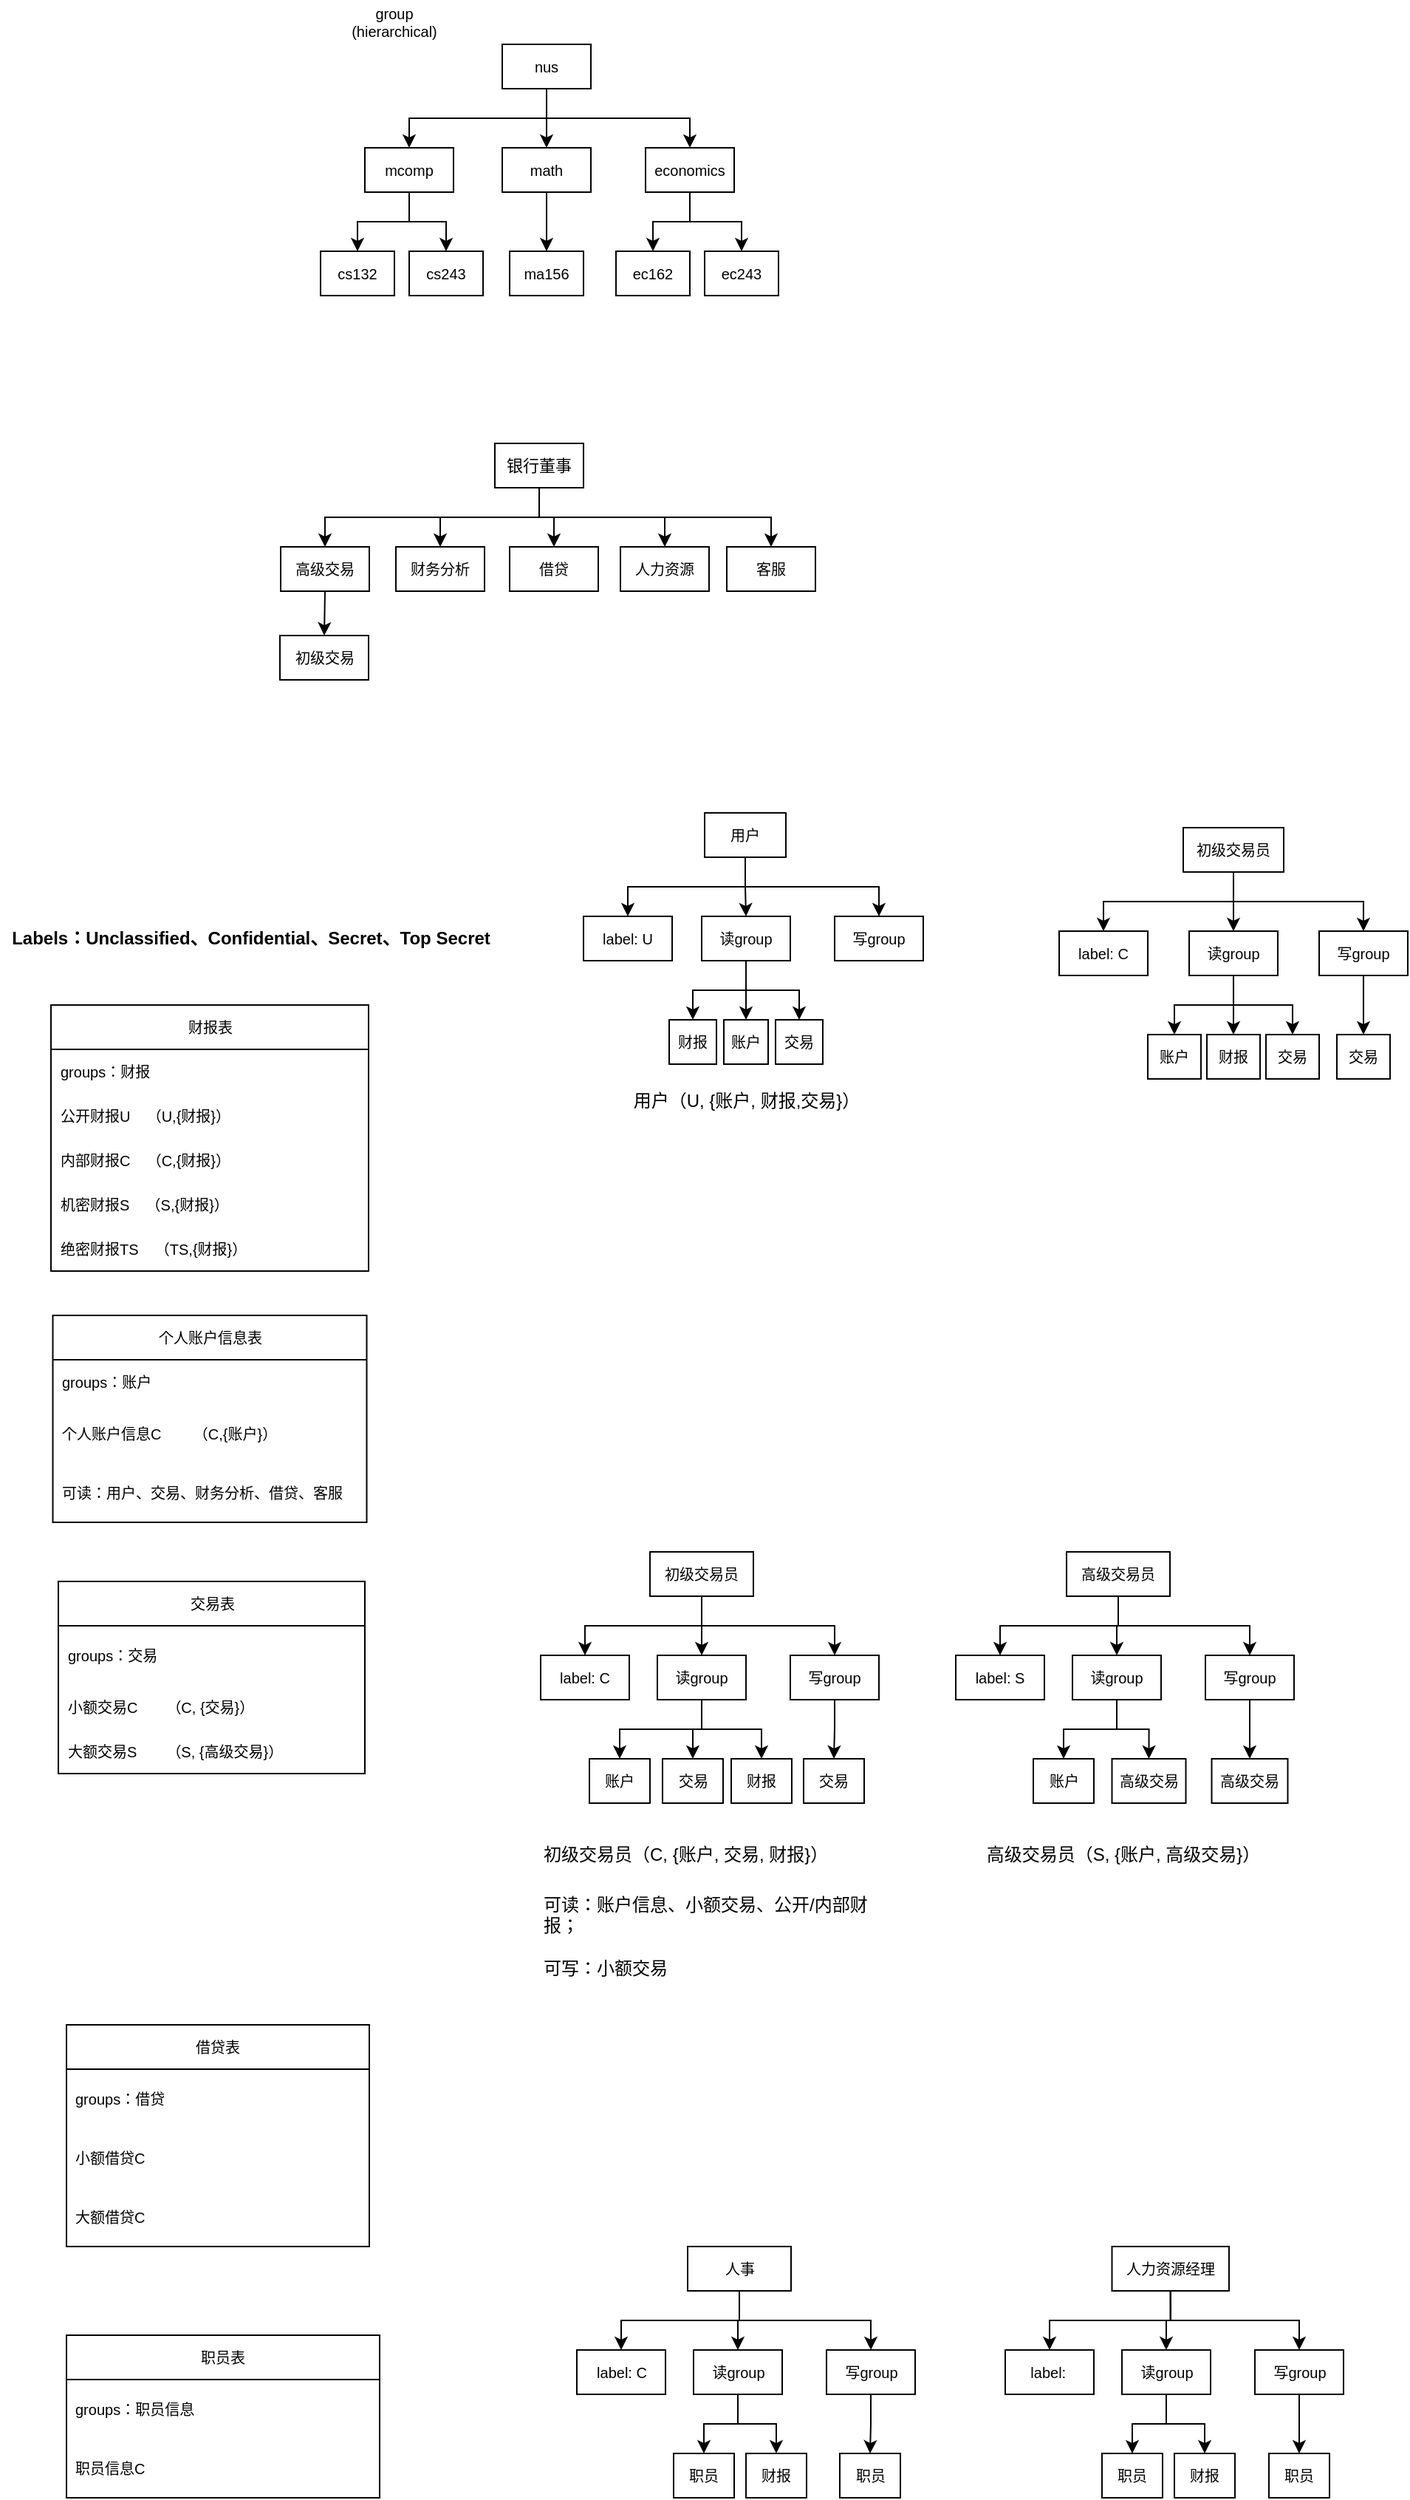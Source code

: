 <mxfile version="24.7.17">
  <diagram name="第 1 页" id="lnjwtBa-JkBaRmDAoZbX">
    <mxGraphModel dx="875" dy="445" grid="1" gridSize="10" guides="1" tooltips="1" connect="1" arrows="1" fold="1" page="1" pageScale="1" pageWidth="827" pageHeight="1169" math="0" shadow="0">
      <root>
        <mxCell id="0" />
        <mxCell id="1" parent="0" />
        <mxCell id="OqtR3Mtmg-c2K8xWfE8R-6" style="edgeStyle=orthogonalEdgeStyle;rounded=0;orthogonalLoop=1;jettySize=auto;html=1;exitX=0.5;exitY=1;exitDx=0;exitDy=0;entryX=0.5;entryY=0;entryDx=0;entryDy=0;fontSize=10;" edge="1" parent="1" source="OqtR3Mtmg-c2K8xWfE8R-2" target="OqtR3Mtmg-c2K8xWfE8R-3">
          <mxGeometry relative="1" as="geometry" />
        </mxCell>
        <mxCell id="OqtR3Mtmg-c2K8xWfE8R-7" style="edgeStyle=orthogonalEdgeStyle;rounded=0;orthogonalLoop=1;jettySize=auto;html=1;exitX=0.5;exitY=1;exitDx=0;exitDy=0;entryX=0.5;entryY=0;entryDx=0;entryDy=0;fontSize=10;" edge="1" parent="1" source="OqtR3Mtmg-c2K8xWfE8R-2" target="OqtR3Mtmg-c2K8xWfE8R-4">
          <mxGeometry relative="1" as="geometry" />
        </mxCell>
        <mxCell id="OqtR3Mtmg-c2K8xWfE8R-8" style="edgeStyle=orthogonalEdgeStyle;rounded=0;orthogonalLoop=1;jettySize=auto;html=1;exitX=0.5;exitY=1;exitDx=0;exitDy=0;entryX=0.5;entryY=0;entryDx=0;entryDy=0;fontSize=10;" edge="1" parent="1" source="OqtR3Mtmg-c2K8xWfE8R-2" target="OqtR3Mtmg-c2K8xWfE8R-5">
          <mxGeometry relative="1" as="geometry" />
        </mxCell>
        <mxCell id="OqtR3Mtmg-c2K8xWfE8R-2" value="nus" style="rounded=0;whiteSpace=wrap;html=1;fontSize=10;" vertex="1" parent="1">
          <mxGeometry x="383" y="200" width="60" height="30" as="geometry" />
        </mxCell>
        <mxCell id="OqtR3Mtmg-c2K8xWfE8R-11" style="edgeStyle=orthogonalEdgeStyle;rounded=0;orthogonalLoop=1;jettySize=auto;html=1;exitX=0.5;exitY=1;exitDx=0;exitDy=0;entryX=0.5;entryY=0;entryDx=0;entryDy=0;fontSize=10;" edge="1" parent="1" source="OqtR3Mtmg-c2K8xWfE8R-3" target="OqtR3Mtmg-c2K8xWfE8R-9">
          <mxGeometry relative="1" as="geometry" />
        </mxCell>
        <mxCell id="OqtR3Mtmg-c2K8xWfE8R-12" style="edgeStyle=orthogonalEdgeStyle;rounded=0;orthogonalLoop=1;jettySize=auto;html=1;exitX=0.5;exitY=1;exitDx=0;exitDy=0;entryX=0.5;entryY=0;entryDx=0;entryDy=0;fontSize=10;" edge="1" parent="1" source="OqtR3Mtmg-c2K8xWfE8R-3" target="OqtR3Mtmg-c2K8xWfE8R-10">
          <mxGeometry relative="1" as="geometry" />
        </mxCell>
        <mxCell id="OqtR3Mtmg-c2K8xWfE8R-3" value="mcomp" style="rounded=0;whiteSpace=wrap;html=1;fontSize=10;" vertex="1" parent="1">
          <mxGeometry x="290" y="270" width="60" height="30" as="geometry" />
        </mxCell>
        <mxCell id="OqtR3Mtmg-c2K8xWfE8R-14" style="edgeStyle=orthogonalEdgeStyle;rounded=0;orthogonalLoop=1;jettySize=auto;html=1;exitX=0.5;exitY=1;exitDx=0;exitDy=0;fontSize=10;" edge="1" parent="1" source="OqtR3Mtmg-c2K8xWfE8R-4" target="OqtR3Mtmg-c2K8xWfE8R-13">
          <mxGeometry relative="1" as="geometry" />
        </mxCell>
        <mxCell id="OqtR3Mtmg-c2K8xWfE8R-4" value="math" style="rounded=0;whiteSpace=wrap;html=1;fontSize=10;" vertex="1" parent="1">
          <mxGeometry x="383" y="270" width="60" height="30" as="geometry" />
        </mxCell>
        <mxCell id="OqtR3Mtmg-c2K8xWfE8R-16" style="edgeStyle=orthogonalEdgeStyle;rounded=0;orthogonalLoop=1;jettySize=auto;html=1;exitX=0.5;exitY=1;exitDx=0;exitDy=0;entryX=0.5;entryY=0;entryDx=0;entryDy=0;fontSize=10;" edge="1" parent="1" source="OqtR3Mtmg-c2K8xWfE8R-5" target="OqtR3Mtmg-c2K8xWfE8R-15">
          <mxGeometry relative="1" as="geometry" />
        </mxCell>
        <mxCell id="OqtR3Mtmg-c2K8xWfE8R-18" style="edgeStyle=orthogonalEdgeStyle;rounded=0;orthogonalLoop=1;jettySize=auto;html=1;exitX=0.5;exitY=1;exitDx=0;exitDy=0;entryX=0.5;entryY=0;entryDx=0;entryDy=0;fontSize=10;" edge="1" parent="1" source="OqtR3Mtmg-c2K8xWfE8R-5" target="OqtR3Mtmg-c2K8xWfE8R-17">
          <mxGeometry relative="1" as="geometry" />
        </mxCell>
        <mxCell id="OqtR3Mtmg-c2K8xWfE8R-5" value="economics" style="rounded=0;whiteSpace=wrap;html=1;fontSize=10;" vertex="1" parent="1">
          <mxGeometry x="480" y="270" width="60" height="30" as="geometry" />
        </mxCell>
        <mxCell id="OqtR3Mtmg-c2K8xWfE8R-9" value="cs132" style="rounded=0;whiteSpace=wrap;html=1;fontSize=10;" vertex="1" parent="1">
          <mxGeometry x="260" y="340" width="50" height="30" as="geometry" />
        </mxCell>
        <mxCell id="OqtR3Mtmg-c2K8xWfE8R-10" value="cs243" style="rounded=0;whiteSpace=wrap;html=1;fontSize=10;" vertex="1" parent="1">
          <mxGeometry x="320" y="340" width="50" height="30" as="geometry" />
        </mxCell>
        <mxCell id="OqtR3Mtmg-c2K8xWfE8R-13" value="ma156" style="rounded=0;whiteSpace=wrap;html=1;fontSize=10;" vertex="1" parent="1">
          <mxGeometry x="388" y="340" width="50" height="30" as="geometry" />
        </mxCell>
        <mxCell id="OqtR3Mtmg-c2K8xWfE8R-15" value="ec162" style="rounded=0;whiteSpace=wrap;html=1;fontSize=10;" vertex="1" parent="1">
          <mxGeometry x="460" y="340" width="50" height="30" as="geometry" />
        </mxCell>
        <mxCell id="OqtR3Mtmg-c2K8xWfE8R-17" value="ec243" style="rounded=0;whiteSpace=wrap;html=1;fontSize=10;" vertex="1" parent="1">
          <mxGeometry x="520" y="340" width="50" height="30" as="geometry" />
        </mxCell>
        <mxCell id="OqtR3Mtmg-c2K8xWfE8R-19" value="group (hierarchical)" style="text;html=1;align=center;verticalAlign=middle;whiteSpace=wrap;rounded=0;fontSize=10;" vertex="1" parent="1">
          <mxGeometry x="280" y="170" width="60" height="30" as="geometry" />
        </mxCell>
        <mxCell id="OqtR3Mtmg-c2K8xWfE8R-23" style="edgeStyle=orthogonalEdgeStyle;rounded=0;orthogonalLoop=1;jettySize=auto;html=1;exitX=0.5;exitY=1;exitDx=0;exitDy=0;entryX=0.5;entryY=0;entryDx=0;entryDy=0;fontSize=10;" edge="1" parent="1" source="OqtR3Mtmg-c2K8xWfE8R-21" target="OqtR3Mtmg-c2K8xWfE8R-22">
          <mxGeometry relative="1" as="geometry" />
        </mxCell>
        <mxCell id="OqtR3Mtmg-c2K8xWfE8R-25" style="edgeStyle=orthogonalEdgeStyle;rounded=0;orthogonalLoop=1;jettySize=auto;html=1;exitX=0.5;exitY=1;exitDx=0;exitDy=0;entryX=0.5;entryY=0;entryDx=0;entryDy=0;fontSize=10;" edge="1" parent="1" source="OqtR3Mtmg-c2K8xWfE8R-21" target="OqtR3Mtmg-c2K8xWfE8R-24">
          <mxGeometry relative="1" as="geometry" />
        </mxCell>
        <mxCell id="OqtR3Mtmg-c2K8xWfE8R-27" style="edgeStyle=orthogonalEdgeStyle;rounded=0;orthogonalLoop=1;jettySize=auto;html=1;exitX=0.5;exitY=1;exitDx=0;exitDy=0;entryX=0.5;entryY=0;entryDx=0;entryDy=0;fontSize=10;" edge="1" parent="1" source="OqtR3Mtmg-c2K8xWfE8R-21" target="OqtR3Mtmg-c2K8xWfE8R-26">
          <mxGeometry relative="1" as="geometry" />
        </mxCell>
        <mxCell id="OqtR3Mtmg-c2K8xWfE8R-29" style="edgeStyle=orthogonalEdgeStyle;rounded=0;orthogonalLoop=1;jettySize=auto;html=1;exitX=0.5;exitY=1;exitDx=0;exitDy=0;entryX=0.5;entryY=0;entryDx=0;entryDy=0;fontSize=10;" edge="1" parent="1" source="OqtR3Mtmg-c2K8xWfE8R-21" target="OqtR3Mtmg-c2K8xWfE8R-28">
          <mxGeometry relative="1" as="geometry" />
        </mxCell>
        <mxCell id="OqtR3Mtmg-c2K8xWfE8R-31" style="edgeStyle=orthogonalEdgeStyle;rounded=0;orthogonalLoop=1;jettySize=auto;html=1;exitX=0.5;exitY=1;exitDx=0;exitDy=0;entryX=0.5;entryY=0;entryDx=0;entryDy=0;fontSize=10;" edge="1" parent="1" source="OqtR3Mtmg-c2K8xWfE8R-21" target="OqtR3Mtmg-c2K8xWfE8R-30">
          <mxGeometry relative="1" as="geometry" />
        </mxCell>
        <mxCell id="OqtR3Mtmg-c2K8xWfE8R-21" value="&lt;font style=&quot;font-size: 11px;&quot;&gt;银行董事&lt;/font&gt;" style="rounded=0;whiteSpace=wrap;html=1;fontSize=10;" vertex="1" parent="1">
          <mxGeometry x="378" y="470" width="60" height="30" as="geometry" />
        </mxCell>
        <mxCell id="OqtR3Mtmg-c2K8xWfE8R-50" style="edgeStyle=orthogonalEdgeStyle;rounded=0;orthogonalLoop=1;jettySize=auto;html=1;exitX=0.5;exitY=1;exitDx=0;exitDy=0;entryX=0.5;entryY=0;entryDx=0;entryDy=0;fontSize=10;" edge="1" parent="1" source="OqtR3Mtmg-c2K8xWfE8R-22" target="OqtR3Mtmg-c2K8xWfE8R-49">
          <mxGeometry relative="1" as="geometry" />
        </mxCell>
        <mxCell id="OqtR3Mtmg-c2K8xWfE8R-22" value="高级交易" style="rounded=0;whiteSpace=wrap;html=1;fontSize=10;" vertex="1" parent="1">
          <mxGeometry x="233" y="540" width="60" height="30" as="geometry" />
        </mxCell>
        <mxCell id="OqtR3Mtmg-c2K8xWfE8R-24" value="财务分析" style="rounded=0;whiteSpace=wrap;html=1;fontSize=10;" vertex="1" parent="1">
          <mxGeometry x="311" y="540" width="60" height="30" as="geometry" />
        </mxCell>
        <mxCell id="OqtR3Mtmg-c2K8xWfE8R-26" value="借贷" style="rounded=0;whiteSpace=wrap;html=1;fontSize=10;" vertex="1" parent="1">
          <mxGeometry x="388" y="540" width="60" height="30" as="geometry" />
        </mxCell>
        <mxCell id="OqtR3Mtmg-c2K8xWfE8R-28" value="人力资源" style="rounded=0;whiteSpace=wrap;html=1;fontSize=10;" vertex="1" parent="1">
          <mxGeometry x="463" y="540" width="60" height="30" as="geometry" />
        </mxCell>
        <mxCell id="OqtR3Mtmg-c2K8xWfE8R-30" value="客服" style="rounded=0;whiteSpace=wrap;html=1;fontSize=10;" vertex="1" parent="1">
          <mxGeometry x="535" y="540" width="60" height="30" as="geometry" />
        </mxCell>
        <mxCell id="OqtR3Mtmg-c2K8xWfE8R-32" value="个人账户信息表" style="swimlane;fontStyle=0;childLayout=stackLayout;horizontal=1;startSize=30;horizontalStack=0;resizeParent=1;resizeParentMax=0;resizeLast=0;collapsible=1;marginBottom=0;whiteSpace=wrap;html=1;fontSize=10;" vertex="1" parent="1">
          <mxGeometry x="78.75" y="1060" width="212.5" height="140" as="geometry" />
        </mxCell>
        <mxCell id="OqtR3Mtmg-c2K8xWfE8R-33" value="groups：账户" style="text;strokeColor=none;fillColor=none;align=left;verticalAlign=middle;spacingLeft=4;spacingRight=4;overflow=hidden;points=[[0,0.5],[1,0.5]];portConstraint=eastwest;rotatable=0;whiteSpace=wrap;html=1;fontSize=10;" vertex="1" parent="OqtR3Mtmg-c2K8xWfE8R-32">
          <mxGeometry y="30" width="212.5" height="30" as="geometry" />
        </mxCell>
        <mxCell id="OqtR3Mtmg-c2K8xWfE8R-34" value="个人账户信息C&lt;span style=&quot;white-space: pre;&quot;&gt;&#x9;&lt;/span&gt;（C,{账户}）" style="text;strokeColor=none;fillColor=none;align=left;verticalAlign=middle;spacingLeft=4;spacingRight=4;overflow=hidden;points=[[0,0.5],[1,0.5]];portConstraint=eastwest;rotatable=0;whiteSpace=wrap;html=1;fontSize=10;" vertex="1" parent="OqtR3Mtmg-c2K8xWfE8R-32">
          <mxGeometry y="60" width="212.5" height="40" as="geometry" />
        </mxCell>
        <mxCell id="OqtR3Mtmg-c2K8xWfE8R-155" value="可读：用户、交易、财务分析、借贷、客服" style="text;strokeColor=none;fillColor=none;align=left;verticalAlign=middle;spacingLeft=4;spacingRight=4;overflow=hidden;points=[[0,0.5],[1,0.5]];portConstraint=eastwest;rotatable=0;whiteSpace=wrap;html=1;fontSize=10;" vertex="1" parent="OqtR3Mtmg-c2K8xWfE8R-32">
          <mxGeometry y="100" width="212.5" height="40" as="geometry" />
        </mxCell>
        <mxCell id="OqtR3Mtmg-c2K8xWfE8R-39" style="edgeStyle=orthogonalEdgeStyle;rounded=0;orthogonalLoop=1;jettySize=auto;html=1;exitX=0.5;exitY=1;exitDx=0;exitDy=0;entryX=0.5;entryY=0;entryDx=0;entryDy=0;fontSize=10;" edge="1" parent="1" source="OqtR3Mtmg-c2K8xWfE8R-36" target="OqtR3Mtmg-c2K8xWfE8R-37">
          <mxGeometry relative="1" as="geometry" />
        </mxCell>
        <mxCell id="OqtR3Mtmg-c2K8xWfE8R-41" style="edgeStyle=orthogonalEdgeStyle;rounded=0;orthogonalLoop=1;jettySize=auto;html=1;exitX=0.5;exitY=1;exitDx=0;exitDy=0;fontSize=10;" edge="1" parent="1" source="OqtR3Mtmg-c2K8xWfE8R-36" target="OqtR3Mtmg-c2K8xWfE8R-40">
          <mxGeometry relative="1" as="geometry" />
        </mxCell>
        <mxCell id="OqtR3Mtmg-c2K8xWfE8R-82" style="edgeStyle=orthogonalEdgeStyle;rounded=0;orthogonalLoop=1;jettySize=auto;html=1;exitX=0.5;exitY=1;exitDx=0;exitDy=0;" edge="1" parent="1" source="OqtR3Mtmg-c2K8xWfE8R-36" target="OqtR3Mtmg-c2K8xWfE8R-81">
          <mxGeometry relative="1" as="geometry" />
        </mxCell>
        <mxCell id="OqtR3Mtmg-c2K8xWfE8R-36" value="用户" style="rounded=0;whiteSpace=wrap;html=1;fontSize=10;" vertex="1" parent="1">
          <mxGeometry x="520" y="720" width="55" height="30" as="geometry" />
        </mxCell>
        <mxCell id="OqtR3Mtmg-c2K8xWfE8R-43" style="edgeStyle=orthogonalEdgeStyle;rounded=0;orthogonalLoop=1;jettySize=auto;html=1;exitX=0.5;exitY=1;exitDx=0;exitDy=0;entryX=0.5;entryY=0;entryDx=0;entryDy=0;fontSize=10;" edge="1" parent="1" source="OqtR3Mtmg-c2K8xWfE8R-37" target="OqtR3Mtmg-c2K8xWfE8R-42">
          <mxGeometry relative="1" as="geometry" />
        </mxCell>
        <mxCell id="OqtR3Mtmg-c2K8xWfE8R-67" style="edgeStyle=orthogonalEdgeStyle;rounded=0;orthogonalLoop=1;jettySize=auto;html=1;exitX=0.5;exitY=1;exitDx=0;exitDy=0;entryX=0.5;entryY=0;entryDx=0;entryDy=0;" edge="1" parent="1" source="OqtR3Mtmg-c2K8xWfE8R-37" target="OqtR3Mtmg-c2K8xWfE8R-66">
          <mxGeometry relative="1" as="geometry" />
        </mxCell>
        <mxCell id="OqtR3Mtmg-c2K8xWfE8R-69" style="edgeStyle=orthogonalEdgeStyle;rounded=0;orthogonalLoop=1;jettySize=auto;html=1;exitX=0.5;exitY=1;exitDx=0;exitDy=0;entryX=0.5;entryY=0;entryDx=0;entryDy=0;" edge="1" parent="1" source="OqtR3Mtmg-c2K8xWfE8R-37" target="OqtR3Mtmg-c2K8xWfE8R-68">
          <mxGeometry relative="1" as="geometry" />
        </mxCell>
        <mxCell id="OqtR3Mtmg-c2K8xWfE8R-37" value="读group" style="rounded=0;whiteSpace=wrap;html=1;fontSize=10;" vertex="1" parent="1">
          <mxGeometry x="518" y="790" width="60" height="30" as="geometry" />
        </mxCell>
        <mxCell id="OqtR3Mtmg-c2K8xWfE8R-40" value="写group" style="rounded=0;whiteSpace=wrap;html=1;fontSize=10;" vertex="1" parent="1">
          <mxGeometry x="608" y="790" width="60" height="30" as="geometry" />
        </mxCell>
        <mxCell id="OqtR3Mtmg-c2K8xWfE8R-42" value="账户" style="rounded=0;whiteSpace=wrap;html=1;fontSize=10;" vertex="1" parent="1">
          <mxGeometry x="533" y="860" width="30" height="30" as="geometry" />
        </mxCell>
        <mxCell id="OqtR3Mtmg-c2K8xWfE8R-46" value="交易表" style="swimlane;fontStyle=0;childLayout=stackLayout;horizontal=1;startSize=30;horizontalStack=0;resizeParent=1;resizeParentMax=0;resizeLast=0;collapsible=1;marginBottom=0;whiteSpace=wrap;html=1;fontSize=10;" vertex="1" parent="1">
          <mxGeometry x="82.5" y="1240" width="207.5" height="130" as="geometry" />
        </mxCell>
        <mxCell id="OqtR3Mtmg-c2K8xWfE8R-47" value="groups：交易" style="text;strokeColor=none;fillColor=none;align=left;verticalAlign=middle;spacingLeft=4;spacingRight=4;overflow=hidden;points=[[0,0.5],[1,0.5]];portConstraint=eastwest;rotatable=0;whiteSpace=wrap;html=1;fontSize=10;" vertex="1" parent="OqtR3Mtmg-c2K8xWfE8R-46">
          <mxGeometry y="30" width="207.5" height="40" as="geometry" />
        </mxCell>
        <mxCell id="OqtR3Mtmg-c2K8xWfE8R-48" value="小额交易C&lt;span style=&quot;white-space: pre;&quot;&gt;&#x9;&lt;/span&gt;（C, {交易}）" style="text;strokeColor=none;fillColor=none;align=left;verticalAlign=middle;spacingLeft=4;spacingRight=4;overflow=hidden;points=[[0,0.5],[1,0.5]];portConstraint=eastwest;rotatable=0;whiteSpace=wrap;html=1;fontSize=10;" vertex="1" parent="OqtR3Mtmg-c2K8xWfE8R-46">
          <mxGeometry y="70" width="207.5" height="30" as="geometry" />
        </mxCell>
        <mxCell id="OqtR3Mtmg-c2K8xWfE8R-93" value="大额交易S&lt;span style=&quot;white-space: pre;&quot;&gt;&#x9;&lt;/span&gt;（S, {高级交易}）" style="text;strokeColor=none;fillColor=none;align=left;verticalAlign=middle;spacingLeft=4;spacingRight=4;overflow=hidden;points=[[0,0.5],[1,0.5]];portConstraint=eastwest;rotatable=0;whiteSpace=wrap;html=1;fontSize=10;" vertex="1" parent="OqtR3Mtmg-c2K8xWfE8R-46">
          <mxGeometry y="100" width="207.5" height="30" as="geometry" />
        </mxCell>
        <mxCell id="OqtR3Mtmg-c2K8xWfE8R-49" value="初级交易" style="rounded=0;whiteSpace=wrap;html=1;fontSize=10;" vertex="1" parent="1">
          <mxGeometry x="232.5" y="600" width="60" height="30" as="geometry" />
        </mxCell>
        <mxCell id="OqtR3Mtmg-c2K8xWfE8R-53" style="edgeStyle=orthogonalEdgeStyle;rounded=0;orthogonalLoop=1;jettySize=auto;html=1;exitX=0.5;exitY=1;exitDx=0;exitDy=0;entryX=0.5;entryY=0;entryDx=0;entryDy=0;fontSize=10;" edge="1" parent="1" source="OqtR3Mtmg-c2K8xWfE8R-55" target="OqtR3Mtmg-c2K8xWfE8R-57">
          <mxGeometry relative="1" as="geometry" />
        </mxCell>
        <mxCell id="OqtR3Mtmg-c2K8xWfE8R-54" style="edgeStyle=orthogonalEdgeStyle;rounded=0;orthogonalLoop=1;jettySize=auto;html=1;exitX=0.5;exitY=1;exitDx=0;exitDy=0;fontSize=10;" edge="1" parent="1" source="OqtR3Mtmg-c2K8xWfE8R-55" target="OqtR3Mtmg-c2K8xWfE8R-58">
          <mxGeometry relative="1" as="geometry" />
        </mxCell>
        <mxCell id="OqtR3Mtmg-c2K8xWfE8R-97" style="edgeStyle=orthogonalEdgeStyle;rounded=0;orthogonalLoop=1;jettySize=auto;html=1;exitX=0.5;exitY=1;exitDx=0;exitDy=0;entryX=0.5;entryY=0;entryDx=0;entryDy=0;" edge="1" parent="1" source="OqtR3Mtmg-c2K8xWfE8R-55" target="OqtR3Mtmg-c2K8xWfE8R-96">
          <mxGeometry relative="1" as="geometry" />
        </mxCell>
        <mxCell id="OqtR3Mtmg-c2K8xWfE8R-55" value="初级交易员" style="rounded=0;whiteSpace=wrap;html=1;fontSize=10;" vertex="1" parent="1">
          <mxGeometry x="483" y="1220" width="70" height="30" as="geometry" />
        </mxCell>
        <mxCell id="OqtR3Mtmg-c2K8xWfE8R-56" style="edgeStyle=orthogonalEdgeStyle;rounded=0;orthogonalLoop=1;jettySize=auto;html=1;exitX=0.5;exitY=1;exitDx=0;exitDy=0;entryX=0.5;entryY=0;entryDx=0;entryDy=0;fontSize=10;" edge="1" parent="1" source="OqtR3Mtmg-c2K8xWfE8R-57" target="OqtR3Mtmg-c2K8xWfE8R-59">
          <mxGeometry relative="1" as="geometry" />
        </mxCell>
        <mxCell id="OqtR3Mtmg-c2K8xWfE8R-100" style="edgeStyle=orthogonalEdgeStyle;rounded=0;orthogonalLoop=1;jettySize=auto;html=1;exitX=0.5;exitY=1;exitDx=0;exitDy=0;entryX=0.5;entryY=0;entryDx=0;entryDy=0;" edge="1" parent="1" source="OqtR3Mtmg-c2K8xWfE8R-57" target="OqtR3Mtmg-c2K8xWfE8R-99">
          <mxGeometry relative="1" as="geometry" />
        </mxCell>
        <mxCell id="OqtR3Mtmg-c2K8xWfE8R-121" style="edgeStyle=orthogonalEdgeStyle;rounded=0;orthogonalLoop=1;jettySize=auto;html=1;exitX=0.5;exitY=1;exitDx=0;exitDy=0;entryX=0.5;entryY=0;entryDx=0;entryDy=0;" edge="1" parent="1" source="OqtR3Mtmg-c2K8xWfE8R-57" target="OqtR3Mtmg-c2K8xWfE8R-119">
          <mxGeometry relative="1" as="geometry" />
        </mxCell>
        <mxCell id="OqtR3Mtmg-c2K8xWfE8R-57" value="读group" style="rounded=0;whiteSpace=wrap;html=1;fontSize=10;" vertex="1" parent="1">
          <mxGeometry x="488" y="1290" width="60" height="30" as="geometry" />
        </mxCell>
        <mxCell id="OqtR3Mtmg-c2K8xWfE8R-114" style="edgeStyle=orthogonalEdgeStyle;rounded=0;orthogonalLoop=1;jettySize=auto;html=1;exitX=0.5;exitY=1;exitDx=0;exitDy=0;entryX=0.5;entryY=0;entryDx=0;entryDy=0;" edge="1" parent="1" source="OqtR3Mtmg-c2K8xWfE8R-58" target="OqtR3Mtmg-c2K8xWfE8R-113">
          <mxGeometry relative="1" as="geometry" />
        </mxCell>
        <mxCell id="OqtR3Mtmg-c2K8xWfE8R-58" value="写group" style="rounded=0;whiteSpace=wrap;html=1;fontSize=10;" vertex="1" parent="1">
          <mxGeometry x="578" y="1290" width="60" height="30" as="geometry" />
        </mxCell>
        <mxCell id="OqtR3Mtmg-c2K8xWfE8R-59" value="交易" style="rounded=0;whiteSpace=wrap;html=1;fontSize=10;" vertex="1" parent="1">
          <mxGeometry x="491.5" y="1360" width="41" height="30" as="geometry" />
        </mxCell>
        <mxCell id="OqtR3Mtmg-c2K8xWfE8R-60" value="财报表" style="swimlane;fontStyle=0;childLayout=stackLayout;horizontal=1;startSize=30;horizontalStack=0;resizeParent=1;resizeParentMax=0;resizeLast=0;collapsible=1;marginBottom=0;whiteSpace=wrap;html=1;fontSize=10;" vertex="1" parent="1">
          <mxGeometry x="77.5" y="850" width="215" height="180" as="geometry" />
        </mxCell>
        <mxCell id="OqtR3Mtmg-c2K8xWfE8R-61" value="groups：财报" style="text;strokeColor=none;fillColor=none;align=left;verticalAlign=middle;spacingLeft=4;spacingRight=4;overflow=hidden;points=[[0,0.5],[1,0.5]];portConstraint=eastwest;rotatable=0;whiteSpace=wrap;html=1;fontSize=10;" vertex="1" parent="OqtR3Mtmg-c2K8xWfE8R-60">
          <mxGeometry y="30" width="215" height="30" as="geometry" />
        </mxCell>
        <mxCell id="OqtR3Mtmg-c2K8xWfE8R-62" value="公开财报U&amp;nbsp; &amp;nbsp; （U,{财报}）" style="text;strokeColor=none;fillColor=none;align=left;verticalAlign=middle;spacingLeft=4;spacingRight=4;overflow=hidden;points=[[0,0.5],[1,0.5]];portConstraint=eastwest;rotatable=0;whiteSpace=wrap;html=1;fontSize=10;" vertex="1" parent="OqtR3Mtmg-c2K8xWfE8R-60">
          <mxGeometry y="60" width="215" height="30" as="geometry" />
        </mxCell>
        <mxCell id="OqtR3Mtmg-c2K8xWfE8R-88" value="内部财报C&amp;nbsp; &amp;nbsp; （C,{财报}）" style="text;strokeColor=none;fillColor=none;align=left;verticalAlign=middle;spacingLeft=4;spacingRight=4;overflow=hidden;points=[[0,0.5],[1,0.5]];portConstraint=eastwest;rotatable=0;whiteSpace=wrap;html=1;fontSize=10;" vertex="1" parent="OqtR3Mtmg-c2K8xWfE8R-60">
          <mxGeometry y="90" width="215" height="30" as="geometry" />
        </mxCell>
        <mxCell id="OqtR3Mtmg-c2K8xWfE8R-89" value="机密财报S&amp;nbsp; &amp;nbsp; （S,{财报}）" style="text;strokeColor=none;fillColor=none;align=left;verticalAlign=middle;spacingLeft=4;spacingRight=4;overflow=hidden;points=[[0,0.5],[1,0.5]];portConstraint=eastwest;rotatable=0;whiteSpace=wrap;html=1;fontSize=10;" vertex="1" parent="OqtR3Mtmg-c2K8xWfE8R-60">
          <mxGeometry y="120" width="215" height="30" as="geometry" />
        </mxCell>
        <mxCell id="OqtR3Mtmg-c2K8xWfE8R-154" value="绝密财报TS&amp;nbsp; &amp;nbsp; （TS,{财报}）" style="text;strokeColor=none;fillColor=none;align=left;verticalAlign=middle;spacingLeft=4;spacingRight=4;overflow=hidden;points=[[0,0.5],[1,0.5]];portConstraint=eastwest;rotatable=0;whiteSpace=wrap;html=1;fontSize=10;" vertex="1" parent="OqtR3Mtmg-c2K8xWfE8R-60">
          <mxGeometry y="150" width="215" height="30" as="geometry" />
        </mxCell>
        <mxCell id="OqtR3Mtmg-c2K8xWfE8R-63" value="借贷表" style="swimlane;fontStyle=0;childLayout=stackLayout;horizontal=1;startSize=30;horizontalStack=0;resizeParent=1;resizeParentMax=0;resizeLast=0;collapsible=1;marginBottom=0;whiteSpace=wrap;html=1;fontSize=10;" vertex="1" parent="1">
          <mxGeometry x="88" y="1540" width="205" height="150" as="geometry" />
        </mxCell>
        <mxCell id="OqtR3Mtmg-c2K8xWfE8R-64" value="groups：借贷" style="text;strokeColor=none;fillColor=none;align=left;verticalAlign=middle;spacingLeft=4;spacingRight=4;overflow=hidden;points=[[0,0.5],[1,0.5]];portConstraint=eastwest;rotatable=0;whiteSpace=wrap;html=1;fontSize=10;" vertex="1" parent="OqtR3Mtmg-c2K8xWfE8R-63">
          <mxGeometry y="30" width="205" height="40" as="geometry" />
        </mxCell>
        <mxCell id="OqtR3Mtmg-c2K8xWfE8R-90" value="小额借贷C" style="text;strokeColor=none;fillColor=none;align=left;verticalAlign=middle;spacingLeft=4;spacingRight=4;overflow=hidden;points=[[0,0.5],[1,0.5]];portConstraint=eastwest;rotatable=0;whiteSpace=wrap;html=1;fontSize=10;" vertex="1" parent="OqtR3Mtmg-c2K8xWfE8R-63">
          <mxGeometry y="70" width="205" height="40" as="geometry" />
        </mxCell>
        <mxCell id="OqtR3Mtmg-c2K8xWfE8R-153" value="大额借贷C" style="text;strokeColor=none;fillColor=none;align=left;verticalAlign=middle;spacingLeft=4;spacingRight=4;overflow=hidden;points=[[0,0.5],[1,0.5]];portConstraint=eastwest;rotatable=0;whiteSpace=wrap;html=1;fontSize=10;" vertex="1" parent="OqtR3Mtmg-c2K8xWfE8R-63">
          <mxGeometry y="110" width="205" height="40" as="geometry" />
        </mxCell>
        <mxCell id="OqtR3Mtmg-c2K8xWfE8R-66" value="财报" style="rounded=0;whiteSpace=wrap;html=1;fontSize=10;" vertex="1" parent="1">
          <mxGeometry x="496" y="860" width="32" height="30" as="geometry" />
        </mxCell>
        <mxCell id="OqtR3Mtmg-c2K8xWfE8R-68" value="交易" style="rounded=0;whiteSpace=wrap;html=1;fontSize=10;" vertex="1" parent="1">
          <mxGeometry x="568" y="860" width="32" height="30" as="geometry" />
        </mxCell>
        <mxCell id="OqtR3Mtmg-c2K8xWfE8R-70" style="edgeStyle=orthogonalEdgeStyle;rounded=0;orthogonalLoop=1;jettySize=auto;html=1;exitX=0.5;exitY=1;exitDx=0;exitDy=0;entryX=0.5;entryY=0;entryDx=0;entryDy=0;fontSize=10;" edge="1" parent="1" source="OqtR3Mtmg-c2K8xWfE8R-72" target="OqtR3Mtmg-c2K8xWfE8R-76">
          <mxGeometry relative="1" as="geometry" />
        </mxCell>
        <mxCell id="OqtR3Mtmg-c2K8xWfE8R-71" style="edgeStyle=orthogonalEdgeStyle;rounded=0;orthogonalLoop=1;jettySize=auto;html=1;exitX=0.5;exitY=1;exitDx=0;exitDy=0;fontSize=10;" edge="1" parent="1" source="OqtR3Mtmg-c2K8xWfE8R-72" target="OqtR3Mtmg-c2K8xWfE8R-77">
          <mxGeometry relative="1" as="geometry" />
        </mxCell>
        <mxCell id="OqtR3Mtmg-c2K8xWfE8R-84" style="edgeStyle=orthogonalEdgeStyle;rounded=0;orthogonalLoop=1;jettySize=auto;html=1;exitX=0.5;exitY=1;exitDx=0;exitDy=0;entryX=0.5;entryY=0;entryDx=0;entryDy=0;" edge="1" parent="1" source="OqtR3Mtmg-c2K8xWfE8R-72" target="OqtR3Mtmg-c2K8xWfE8R-83">
          <mxGeometry relative="1" as="geometry" />
        </mxCell>
        <mxCell id="OqtR3Mtmg-c2K8xWfE8R-72" value="初级交易员" style="rounded=0;whiteSpace=wrap;html=1;fontSize=10;" vertex="1" parent="1">
          <mxGeometry x="844" y="730" width="68" height="30" as="geometry" />
        </mxCell>
        <mxCell id="OqtR3Mtmg-c2K8xWfE8R-73" style="edgeStyle=orthogonalEdgeStyle;rounded=0;orthogonalLoop=1;jettySize=auto;html=1;exitX=0.5;exitY=1;exitDx=0;exitDy=0;entryX=0.5;entryY=0;entryDx=0;entryDy=0;fontSize=10;" edge="1" parent="1" source="OqtR3Mtmg-c2K8xWfE8R-76" target="OqtR3Mtmg-c2K8xWfE8R-78">
          <mxGeometry relative="1" as="geometry" />
        </mxCell>
        <mxCell id="OqtR3Mtmg-c2K8xWfE8R-74" style="edgeStyle=orthogonalEdgeStyle;rounded=0;orthogonalLoop=1;jettySize=auto;html=1;exitX=0.5;exitY=1;exitDx=0;exitDy=0;entryX=0.5;entryY=0;entryDx=0;entryDy=0;" edge="1" parent="1" source="OqtR3Mtmg-c2K8xWfE8R-76" target="OqtR3Mtmg-c2K8xWfE8R-79">
          <mxGeometry relative="1" as="geometry" />
        </mxCell>
        <mxCell id="OqtR3Mtmg-c2K8xWfE8R-75" style="edgeStyle=orthogonalEdgeStyle;rounded=0;orthogonalLoop=1;jettySize=auto;html=1;exitX=0.5;exitY=1;exitDx=0;exitDy=0;entryX=0.5;entryY=0;entryDx=0;entryDy=0;" edge="1" parent="1" source="OqtR3Mtmg-c2K8xWfE8R-76" target="OqtR3Mtmg-c2K8xWfE8R-80">
          <mxGeometry relative="1" as="geometry" />
        </mxCell>
        <mxCell id="OqtR3Mtmg-c2K8xWfE8R-76" value="读group" style="rounded=0;whiteSpace=wrap;html=1;fontSize=10;" vertex="1" parent="1">
          <mxGeometry x="848" y="800" width="60" height="30" as="geometry" />
        </mxCell>
        <mxCell id="OqtR3Mtmg-c2K8xWfE8R-86" style="edgeStyle=orthogonalEdgeStyle;rounded=0;orthogonalLoop=1;jettySize=auto;html=1;exitX=0.5;exitY=1;exitDx=0;exitDy=0;entryX=0.5;entryY=0;entryDx=0;entryDy=0;" edge="1" parent="1" source="OqtR3Mtmg-c2K8xWfE8R-77" target="OqtR3Mtmg-c2K8xWfE8R-85">
          <mxGeometry relative="1" as="geometry" />
        </mxCell>
        <mxCell id="OqtR3Mtmg-c2K8xWfE8R-77" value="写group" style="rounded=0;whiteSpace=wrap;html=1;fontSize=10;" vertex="1" parent="1">
          <mxGeometry x="936" y="800" width="60" height="30" as="geometry" />
        </mxCell>
        <mxCell id="OqtR3Mtmg-c2K8xWfE8R-78" value="账户" style="rounded=0;whiteSpace=wrap;html=1;fontSize=10;" vertex="1" parent="1">
          <mxGeometry x="820" y="870" width="36" height="30" as="geometry" />
        </mxCell>
        <mxCell id="OqtR3Mtmg-c2K8xWfE8R-79" value="财报" style="rounded=0;whiteSpace=wrap;html=1;fontSize=10;" vertex="1" parent="1">
          <mxGeometry x="860" y="870" width="36" height="30" as="geometry" />
        </mxCell>
        <mxCell id="OqtR3Mtmg-c2K8xWfE8R-80" value="交易" style="rounded=0;whiteSpace=wrap;html=1;fontSize=10;" vertex="1" parent="1">
          <mxGeometry x="900" y="870" width="36" height="30" as="geometry" />
        </mxCell>
        <mxCell id="OqtR3Mtmg-c2K8xWfE8R-81" value="label: U" style="rounded=0;whiteSpace=wrap;html=1;fontSize=10;" vertex="1" parent="1">
          <mxGeometry x="438" y="790" width="60" height="30" as="geometry" />
        </mxCell>
        <mxCell id="OqtR3Mtmg-c2K8xWfE8R-83" value="label: C" style="rounded=0;whiteSpace=wrap;html=1;fontSize=10;" vertex="1" parent="1">
          <mxGeometry x="760" y="800" width="60" height="30" as="geometry" />
        </mxCell>
        <mxCell id="OqtR3Mtmg-c2K8xWfE8R-85" value="交易" style="rounded=0;whiteSpace=wrap;html=1;fontSize=10;" vertex="1" parent="1">
          <mxGeometry x="948" y="870" width="36" height="30" as="geometry" />
        </mxCell>
        <mxCell id="OqtR3Mtmg-c2K8xWfE8R-91" value="用户（U, {账户, 财报,交易}）" style="text;html=1;align=center;verticalAlign=middle;resizable=0;points=[];autosize=1;strokeColor=none;fillColor=none;" vertex="1" parent="1">
          <mxGeometry x="458" y="900" width="180" height="30" as="geometry" />
        </mxCell>
        <mxCell id="OqtR3Mtmg-c2K8xWfE8R-94" value="&lt;b&gt;Labels：Unclassified、Confidential、Secret、Top Secret&lt;/b&gt;" style="text;html=1;align=center;verticalAlign=middle;whiteSpace=wrap;rounded=0;" vertex="1" parent="1">
          <mxGeometry x="43" y="790" width="340" height="30" as="geometry" />
        </mxCell>
        <mxCell id="OqtR3Mtmg-c2K8xWfE8R-96" value="label: C" style="rounded=0;whiteSpace=wrap;html=1;fontSize=10;" vertex="1" parent="1">
          <mxGeometry x="409" y="1290" width="60" height="30" as="geometry" />
        </mxCell>
        <mxCell id="OqtR3Mtmg-c2K8xWfE8R-99" value="账户" style="rounded=0;whiteSpace=wrap;html=1;fontSize=10;" vertex="1" parent="1">
          <mxGeometry x="442" y="1360" width="41" height="30" as="geometry" />
        </mxCell>
        <mxCell id="OqtR3Mtmg-c2K8xWfE8R-101" style="edgeStyle=orthogonalEdgeStyle;rounded=0;orthogonalLoop=1;jettySize=auto;html=1;exitX=0.5;exitY=1;exitDx=0;exitDy=0;entryX=0.5;entryY=0;entryDx=0;entryDy=0;fontSize=10;" edge="1" parent="1" source="OqtR3Mtmg-c2K8xWfE8R-104" target="OqtR3Mtmg-c2K8xWfE8R-107">
          <mxGeometry relative="1" as="geometry" />
        </mxCell>
        <mxCell id="OqtR3Mtmg-c2K8xWfE8R-102" style="edgeStyle=orthogonalEdgeStyle;rounded=0;orthogonalLoop=1;jettySize=auto;html=1;exitX=0.5;exitY=1;exitDx=0;exitDy=0;fontSize=10;" edge="1" parent="1" source="OqtR3Mtmg-c2K8xWfE8R-104" target="OqtR3Mtmg-c2K8xWfE8R-108">
          <mxGeometry relative="1" as="geometry" />
        </mxCell>
        <mxCell id="OqtR3Mtmg-c2K8xWfE8R-103" style="edgeStyle=orthogonalEdgeStyle;rounded=0;orthogonalLoop=1;jettySize=auto;html=1;exitX=0.5;exitY=1;exitDx=0;exitDy=0;entryX=0.5;entryY=0;entryDx=0;entryDy=0;" edge="1" parent="1" source="OqtR3Mtmg-c2K8xWfE8R-104" target="OqtR3Mtmg-c2K8xWfE8R-110">
          <mxGeometry relative="1" as="geometry" />
        </mxCell>
        <mxCell id="OqtR3Mtmg-c2K8xWfE8R-104" value="高级交易员" style="rounded=0;whiteSpace=wrap;html=1;fontSize=10;" vertex="1" parent="1">
          <mxGeometry x="765" y="1220" width="70" height="30" as="geometry" />
        </mxCell>
        <mxCell id="OqtR3Mtmg-c2K8xWfE8R-105" style="edgeStyle=orthogonalEdgeStyle;rounded=0;orthogonalLoop=1;jettySize=auto;html=1;exitX=0.5;exitY=1;exitDx=0;exitDy=0;entryX=0.5;entryY=0;entryDx=0;entryDy=0;fontSize=10;" edge="1" parent="1" source="OqtR3Mtmg-c2K8xWfE8R-107" target="OqtR3Mtmg-c2K8xWfE8R-109">
          <mxGeometry relative="1" as="geometry" />
        </mxCell>
        <mxCell id="OqtR3Mtmg-c2K8xWfE8R-106" style="edgeStyle=orthogonalEdgeStyle;rounded=0;orthogonalLoop=1;jettySize=auto;html=1;exitX=0.5;exitY=1;exitDx=0;exitDy=0;entryX=0.5;entryY=0;entryDx=0;entryDy=0;" edge="1" parent="1" source="OqtR3Mtmg-c2K8xWfE8R-107" target="OqtR3Mtmg-c2K8xWfE8R-112">
          <mxGeometry relative="1" as="geometry" />
        </mxCell>
        <mxCell id="OqtR3Mtmg-c2K8xWfE8R-107" value="读group" style="rounded=0;whiteSpace=wrap;html=1;fontSize=10;" vertex="1" parent="1">
          <mxGeometry x="769" y="1290" width="60" height="30" as="geometry" />
        </mxCell>
        <mxCell id="OqtR3Mtmg-c2K8xWfE8R-117" style="edgeStyle=orthogonalEdgeStyle;rounded=0;orthogonalLoop=1;jettySize=auto;html=1;exitX=0.5;exitY=1;exitDx=0;exitDy=0;entryX=0.5;entryY=0;entryDx=0;entryDy=0;" edge="1" parent="1" source="OqtR3Mtmg-c2K8xWfE8R-108" target="OqtR3Mtmg-c2K8xWfE8R-116">
          <mxGeometry relative="1" as="geometry" />
        </mxCell>
        <mxCell id="OqtR3Mtmg-c2K8xWfE8R-108" value="写group" style="rounded=0;whiteSpace=wrap;html=1;fontSize=10;" vertex="1" parent="1">
          <mxGeometry x="859" y="1290" width="60" height="30" as="geometry" />
        </mxCell>
        <mxCell id="OqtR3Mtmg-c2K8xWfE8R-109" value="高级交易" style="rounded=0;whiteSpace=wrap;html=1;fontSize=10;" vertex="1" parent="1">
          <mxGeometry x="795.75" y="1360" width="50" height="30" as="geometry" />
        </mxCell>
        <mxCell id="OqtR3Mtmg-c2K8xWfE8R-110" value="label: S" style="rounded=0;whiteSpace=wrap;html=1;fontSize=10;" vertex="1" parent="1">
          <mxGeometry x="690" y="1290" width="60" height="30" as="geometry" />
        </mxCell>
        <mxCell id="OqtR3Mtmg-c2K8xWfE8R-111" value="高级交易员（S, {账户, 高级交易}）" style="text;html=1;align=center;verticalAlign=middle;resizable=0;points=[];autosize=1;strokeColor=none;fillColor=none;" vertex="1" parent="1">
          <mxGeometry x="698" y="1410" width="210" height="30" as="geometry" />
        </mxCell>
        <mxCell id="OqtR3Mtmg-c2K8xWfE8R-112" value="账户" style="rounded=0;whiteSpace=wrap;html=1;fontSize=10;" vertex="1" parent="1">
          <mxGeometry x="742.5" y="1360" width="41" height="30" as="geometry" />
        </mxCell>
        <mxCell id="OqtR3Mtmg-c2K8xWfE8R-113" value="交易" style="rounded=0;whiteSpace=wrap;html=1;fontSize=10;" vertex="1" parent="1">
          <mxGeometry x="587" y="1360" width="41" height="30" as="geometry" />
        </mxCell>
        <mxCell id="OqtR3Mtmg-c2K8xWfE8R-116" value="高级交易" style="rounded=0;whiteSpace=wrap;html=1;fontSize=10;" vertex="1" parent="1">
          <mxGeometry x="863.25" y="1360" width="51.5" height="30" as="geometry" />
        </mxCell>
        <mxCell id="OqtR3Mtmg-c2K8xWfE8R-118" value="&lt;h1 style=&quot;margin-top: 0px;&quot;&gt;&lt;span style=&quot;font-size: 12px; font-weight: 400; text-align: center; text-wrap: nowrap;&quot;&gt;初级交易员（C, {账户, 交易, 财报}）&lt;/span&gt;&lt;br&gt;&lt;/h1&gt;&lt;p&gt;可读：账户信息、小额交易、公开/内部财报；&lt;br&gt;&lt;br&gt;可写：小额交易&lt;/p&gt;" style="text;html=1;whiteSpace=wrap;overflow=hidden;rounded=0;" vertex="1" parent="1">
          <mxGeometry x="409" y="1400" width="240" height="120" as="geometry" />
        </mxCell>
        <mxCell id="OqtR3Mtmg-c2K8xWfE8R-119" value="财报" style="rounded=0;whiteSpace=wrap;html=1;fontSize=10;" vertex="1" parent="1">
          <mxGeometry x="538" y="1360" width="41" height="30" as="geometry" />
        </mxCell>
        <mxCell id="OqtR3Mtmg-c2K8xWfE8R-122" value="职员表" style="swimlane;fontStyle=0;childLayout=stackLayout;horizontal=1;startSize=30;horizontalStack=0;resizeParent=1;resizeParentMax=0;resizeLast=0;collapsible=1;marginBottom=0;whiteSpace=wrap;html=1;fontSize=10;" vertex="1" parent="1">
          <mxGeometry x="88" y="1750" width="212" height="110" as="geometry" />
        </mxCell>
        <mxCell id="OqtR3Mtmg-c2K8xWfE8R-123" value="groups：职员信息" style="text;strokeColor=none;fillColor=none;align=left;verticalAlign=middle;spacingLeft=4;spacingRight=4;overflow=hidden;points=[[0,0.5],[1,0.5]];portConstraint=eastwest;rotatable=0;whiteSpace=wrap;html=1;fontSize=10;" vertex="1" parent="OqtR3Mtmg-c2K8xWfE8R-122">
          <mxGeometry y="30" width="212" height="40" as="geometry" />
        </mxCell>
        <mxCell id="OqtR3Mtmg-c2K8xWfE8R-124" value="职员信息C" style="text;strokeColor=none;fillColor=none;align=left;verticalAlign=middle;spacingLeft=4;spacingRight=4;overflow=hidden;points=[[0,0.5],[1,0.5]];portConstraint=eastwest;rotatable=0;whiteSpace=wrap;html=1;fontSize=10;" vertex="1" parent="OqtR3Mtmg-c2K8xWfE8R-122">
          <mxGeometry y="70" width="212" height="40" as="geometry" />
        </mxCell>
        <mxCell id="OqtR3Mtmg-c2K8xWfE8R-125" style="edgeStyle=orthogonalEdgeStyle;rounded=0;orthogonalLoop=1;jettySize=auto;html=1;exitX=0.5;exitY=1;exitDx=0;exitDy=0;entryX=0.5;entryY=0;entryDx=0;entryDy=0;fontSize=10;" edge="1" parent="1" source="OqtR3Mtmg-c2K8xWfE8R-128" target="OqtR3Mtmg-c2K8xWfE8R-132">
          <mxGeometry relative="1" as="geometry" />
        </mxCell>
        <mxCell id="OqtR3Mtmg-c2K8xWfE8R-126" style="edgeStyle=orthogonalEdgeStyle;rounded=0;orthogonalLoop=1;jettySize=auto;html=1;exitX=0.5;exitY=1;exitDx=0;exitDy=0;fontSize=10;" edge="1" parent="1" source="OqtR3Mtmg-c2K8xWfE8R-128" target="OqtR3Mtmg-c2K8xWfE8R-134">
          <mxGeometry relative="1" as="geometry" />
        </mxCell>
        <mxCell id="OqtR3Mtmg-c2K8xWfE8R-127" style="edgeStyle=orthogonalEdgeStyle;rounded=0;orthogonalLoop=1;jettySize=auto;html=1;exitX=0.5;exitY=1;exitDx=0;exitDy=0;entryX=0.5;entryY=0;entryDx=0;entryDy=0;" edge="1" parent="1" source="OqtR3Mtmg-c2K8xWfE8R-128" target="OqtR3Mtmg-c2K8xWfE8R-136">
          <mxGeometry relative="1" as="geometry" />
        </mxCell>
        <mxCell id="OqtR3Mtmg-c2K8xWfE8R-128" value="人事" style="rounded=0;whiteSpace=wrap;html=1;fontSize=10;" vertex="1" parent="1">
          <mxGeometry x="508.5" y="1690" width="70" height="30" as="geometry" />
        </mxCell>
        <mxCell id="OqtR3Mtmg-c2K8xWfE8R-130" style="edgeStyle=orthogonalEdgeStyle;rounded=0;orthogonalLoop=1;jettySize=auto;html=1;exitX=0.5;exitY=1;exitDx=0;exitDy=0;entryX=0.5;entryY=0;entryDx=0;entryDy=0;" edge="1" parent="1" source="OqtR3Mtmg-c2K8xWfE8R-132" target="OqtR3Mtmg-c2K8xWfE8R-137">
          <mxGeometry relative="1" as="geometry" />
        </mxCell>
        <mxCell id="OqtR3Mtmg-c2K8xWfE8R-131" style="edgeStyle=orthogonalEdgeStyle;rounded=0;orthogonalLoop=1;jettySize=auto;html=1;exitX=0.5;exitY=1;exitDx=0;exitDy=0;entryX=0.5;entryY=0;entryDx=0;entryDy=0;" edge="1" parent="1" source="OqtR3Mtmg-c2K8xWfE8R-132" target="OqtR3Mtmg-c2K8xWfE8R-139">
          <mxGeometry relative="1" as="geometry" />
        </mxCell>
        <mxCell id="OqtR3Mtmg-c2K8xWfE8R-132" value="读group" style="rounded=0;whiteSpace=wrap;html=1;fontSize=10;" vertex="1" parent="1">
          <mxGeometry x="512.5" y="1760" width="60" height="30" as="geometry" />
        </mxCell>
        <mxCell id="OqtR3Mtmg-c2K8xWfE8R-133" style="edgeStyle=orthogonalEdgeStyle;rounded=0;orthogonalLoop=1;jettySize=auto;html=1;exitX=0.5;exitY=1;exitDx=0;exitDy=0;entryX=0.5;entryY=0;entryDx=0;entryDy=0;" edge="1" parent="1" source="OqtR3Mtmg-c2K8xWfE8R-134" target="OqtR3Mtmg-c2K8xWfE8R-138">
          <mxGeometry relative="1" as="geometry" />
        </mxCell>
        <mxCell id="OqtR3Mtmg-c2K8xWfE8R-134" value="写group" style="rounded=0;whiteSpace=wrap;html=1;fontSize=10;" vertex="1" parent="1">
          <mxGeometry x="602.5" y="1760" width="60" height="30" as="geometry" />
        </mxCell>
        <mxCell id="OqtR3Mtmg-c2K8xWfE8R-136" value="label: C" style="rounded=0;whiteSpace=wrap;html=1;fontSize=10;" vertex="1" parent="1">
          <mxGeometry x="433.5" y="1760" width="60" height="30" as="geometry" />
        </mxCell>
        <mxCell id="OqtR3Mtmg-c2K8xWfE8R-137" value="职员" style="rounded=0;whiteSpace=wrap;html=1;fontSize=10;" vertex="1" parent="1">
          <mxGeometry x="499" y="1830" width="41" height="30" as="geometry" />
        </mxCell>
        <mxCell id="OqtR3Mtmg-c2K8xWfE8R-138" value="职员" style="rounded=0;whiteSpace=wrap;html=1;fontSize=10;" vertex="1" parent="1">
          <mxGeometry x="611.5" y="1830" width="41" height="30" as="geometry" />
        </mxCell>
        <mxCell id="OqtR3Mtmg-c2K8xWfE8R-139" value="财报" style="rounded=0;whiteSpace=wrap;html=1;fontSize=10;" vertex="1" parent="1">
          <mxGeometry x="548" y="1830" width="41" height="30" as="geometry" />
        </mxCell>
        <mxCell id="OqtR3Mtmg-c2K8xWfE8R-140" style="edgeStyle=orthogonalEdgeStyle;rounded=0;orthogonalLoop=1;jettySize=auto;html=1;exitX=0.5;exitY=1;exitDx=0;exitDy=0;entryX=0.5;entryY=0;entryDx=0;entryDy=0;fontSize=10;" edge="1" parent="1" source="OqtR3Mtmg-c2K8xWfE8R-143" target="OqtR3Mtmg-c2K8xWfE8R-146">
          <mxGeometry relative="1" as="geometry" />
        </mxCell>
        <mxCell id="OqtR3Mtmg-c2K8xWfE8R-141" style="edgeStyle=orthogonalEdgeStyle;rounded=0;orthogonalLoop=1;jettySize=auto;html=1;exitX=0.5;exitY=1;exitDx=0;exitDy=0;fontSize=10;" edge="1" parent="1" source="OqtR3Mtmg-c2K8xWfE8R-143" target="OqtR3Mtmg-c2K8xWfE8R-148">
          <mxGeometry relative="1" as="geometry" />
        </mxCell>
        <mxCell id="OqtR3Mtmg-c2K8xWfE8R-142" style="edgeStyle=orthogonalEdgeStyle;rounded=0;orthogonalLoop=1;jettySize=auto;html=1;exitX=0.5;exitY=1;exitDx=0;exitDy=0;entryX=0.5;entryY=0;entryDx=0;entryDy=0;" edge="1" parent="1" source="OqtR3Mtmg-c2K8xWfE8R-143" target="OqtR3Mtmg-c2K8xWfE8R-149">
          <mxGeometry relative="1" as="geometry" />
        </mxCell>
        <mxCell id="OqtR3Mtmg-c2K8xWfE8R-143" value="人力资源经理" style="rounded=0;whiteSpace=wrap;html=1;fontSize=10;" vertex="1" parent="1">
          <mxGeometry x="795.75" y="1690" width="79.25" height="30" as="geometry" />
        </mxCell>
        <mxCell id="OqtR3Mtmg-c2K8xWfE8R-144" style="edgeStyle=orthogonalEdgeStyle;rounded=0;orthogonalLoop=1;jettySize=auto;html=1;exitX=0.5;exitY=1;exitDx=0;exitDy=0;entryX=0.5;entryY=0;entryDx=0;entryDy=0;" edge="1" parent="1" source="OqtR3Mtmg-c2K8xWfE8R-146" target="OqtR3Mtmg-c2K8xWfE8R-150">
          <mxGeometry relative="1" as="geometry" />
        </mxCell>
        <mxCell id="OqtR3Mtmg-c2K8xWfE8R-145" style="edgeStyle=orthogonalEdgeStyle;rounded=0;orthogonalLoop=1;jettySize=auto;html=1;exitX=0.5;exitY=1;exitDx=0;exitDy=0;entryX=0.5;entryY=0;entryDx=0;entryDy=0;" edge="1" parent="1" source="OqtR3Mtmg-c2K8xWfE8R-146" target="OqtR3Mtmg-c2K8xWfE8R-152">
          <mxGeometry relative="1" as="geometry" />
        </mxCell>
        <mxCell id="OqtR3Mtmg-c2K8xWfE8R-146" value="读group" style="rounded=0;whiteSpace=wrap;html=1;fontSize=10;" vertex="1" parent="1">
          <mxGeometry x="802.5" y="1760" width="60" height="30" as="geometry" />
        </mxCell>
        <mxCell id="OqtR3Mtmg-c2K8xWfE8R-147" style="edgeStyle=orthogonalEdgeStyle;rounded=0;orthogonalLoop=1;jettySize=auto;html=1;exitX=0.5;exitY=1;exitDx=0;exitDy=0;entryX=0.5;entryY=0;entryDx=0;entryDy=0;" edge="1" parent="1" source="OqtR3Mtmg-c2K8xWfE8R-148" target="OqtR3Mtmg-c2K8xWfE8R-151">
          <mxGeometry relative="1" as="geometry" />
        </mxCell>
        <mxCell id="OqtR3Mtmg-c2K8xWfE8R-148" value="写group" style="rounded=0;whiteSpace=wrap;html=1;fontSize=10;" vertex="1" parent="1">
          <mxGeometry x="892.5" y="1760" width="60" height="30" as="geometry" />
        </mxCell>
        <mxCell id="OqtR3Mtmg-c2K8xWfE8R-149" value="label:&amp;nbsp;" style="rounded=0;whiteSpace=wrap;html=1;fontSize=10;" vertex="1" parent="1">
          <mxGeometry x="723.5" y="1760" width="60" height="30" as="geometry" />
        </mxCell>
        <mxCell id="OqtR3Mtmg-c2K8xWfE8R-150" value="职员" style="rounded=0;whiteSpace=wrap;html=1;fontSize=10;" vertex="1" parent="1">
          <mxGeometry x="789" y="1830" width="41" height="30" as="geometry" />
        </mxCell>
        <mxCell id="OqtR3Mtmg-c2K8xWfE8R-151" value="职员" style="rounded=0;whiteSpace=wrap;html=1;fontSize=10;" vertex="1" parent="1">
          <mxGeometry x="902" y="1830" width="41" height="30" as="geometry" />
        </mxCell>
        <mxCell id="OqtR3Mtmg-c2K8xWfE8R-152" value="财报" style="rounded=0;whiteSpace=wrap;html=1;fontSize=10;" vertex="1" parent="1">
          <mxGeometry x="838" y="1830" width="41" height="30" as="geometry" />
        </mxCell>
      </root>
    </mxGraphModel>
  </diagram>
</mxfile>

